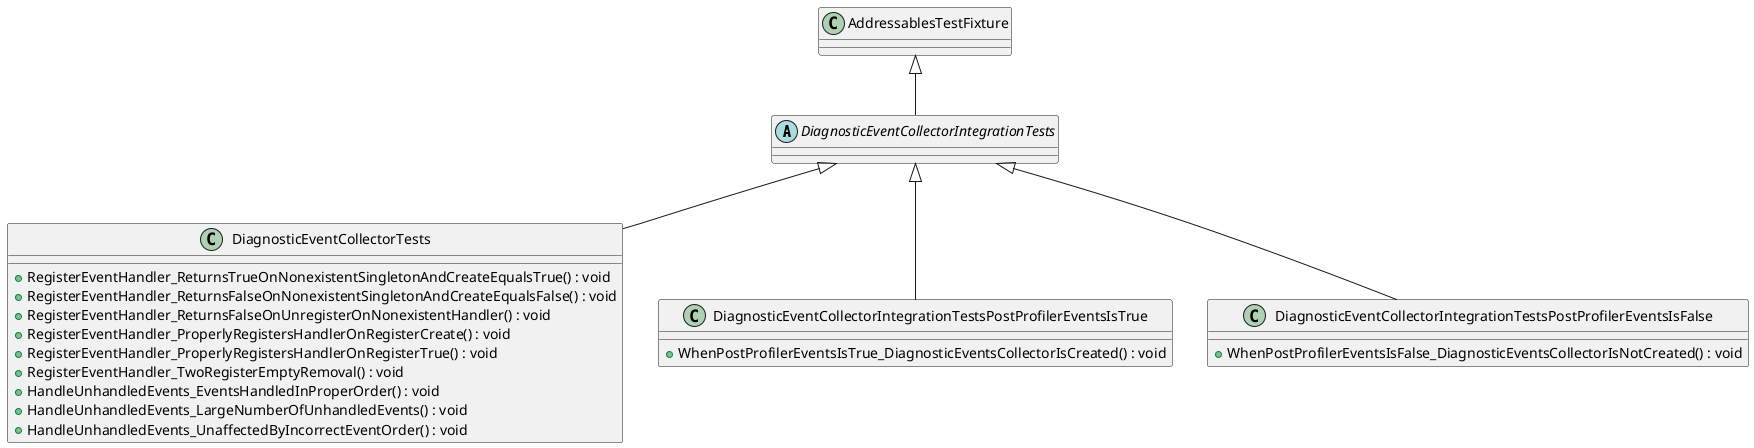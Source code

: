 @startuml
abstract class DiagnosticEventCollectorIntegrationTests {
}
class DiagnosticEventCollectorTests {
    + RegisterEventHandler_ReturnsTrueOnNonexistentSingletonAndCreateEqualsTrue() : void
    + RegisterEventHandler_ReturnsFalseOnNonexistentSingletonAndCreateEqualsFalse() : void
    + RegisterEventHandler_ReturnsFalseOnUnregisterOnNonexistentHandler() : void
    + RegisterEventHandler_ProperlyRegistersHandlerOnRegisterCreate() : void
    + RegisterEventHandler_ProperlyRegistersHandlerOnRegisterTrue() : void
    + RegisterEventHandler_TwoRegisterEmptyRemoval() : void
    + HandleUnhandledEvents_EventsHandledInProperOrder() : void
    + HandleUnhandledEvents_LargeNumberOfUnhandledEvents() : void
    + HandleUnhandledEvents_UnaffectedByIncorrectEventOrder() : void
}
class DiagnosticEventCollectorIntegrationTestsPostProfilerEventsIsTrue {
    + WhenPostProfilerEventsIsTrue_DiagnosticEventsCollectorIsCreated() : void
}
class DiagnosticEventCollectorIntegrationTestsPostProfilerEventsIsFalse {
    + WhenPostProfilerEventsIsFalse_DiagnosticEventsCollectorIsNotCreated() : void
}
AddressablesTestFixture <|-- DiagnosticEventCollectorIntegrationTests
DiagnosticEventCollectorIntegrationTests <|-- DiagnosticEventCollectorTests
DiagnosticEventCollectorIntegrationTests <|-- DiagnosticEventCollectorIntegrationTestsPostProfilerEventsIsTrue
DiagnosticEventCollectorIntegrationTests <|-- DiagnosticEventCollectorIntegrationTestsPostProfilerEventsIsFalse
@enduml
